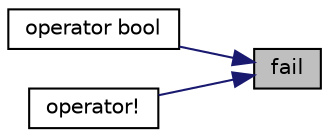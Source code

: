 digraph "fail"
{
 // LATEX_PDF_SIZE
  edge [fontname="Helvetica",fontsize="10",labelfontname="Helvetica",labelfontsize="10"];
  node [fontname="Helvetica",fontsize="10",shape=record];
  rankdir="RL";
  Node1 [label="fail",height=0.2,width=0.4,color="black", fillcolor="grey75", style="filled", fontcolor="black",tooltip="Return true if next operation will fail."];
  Node1 -> Node2 [dir="back",color="midnightblue",fontsize="10",style="solid",fontname="Helvetica"];
  Node2 [label="operator bool",height=0.2,width=0.4,color="black", fillcolor="white", style="filled",URL="$classpFlow_1_1IOstream.html#a67b76affb3b5d35fa419ac234144038b",tooltip="Return true if the stream has not failed."];
  Node1 -> Node3 [dir="back",color="midnightblue",fontsize="10",style="solid",fontname="Helvetica"];
  Node3 [label="operator!",height=0.2,width=0.4,color="black", fillcolor="white", style="filled",URL="$classpFlow_1_1IOstream.html#a61efd4196a96540ee018fee8791f3f10",tooltip="Return true if the stream has failed."];
}
